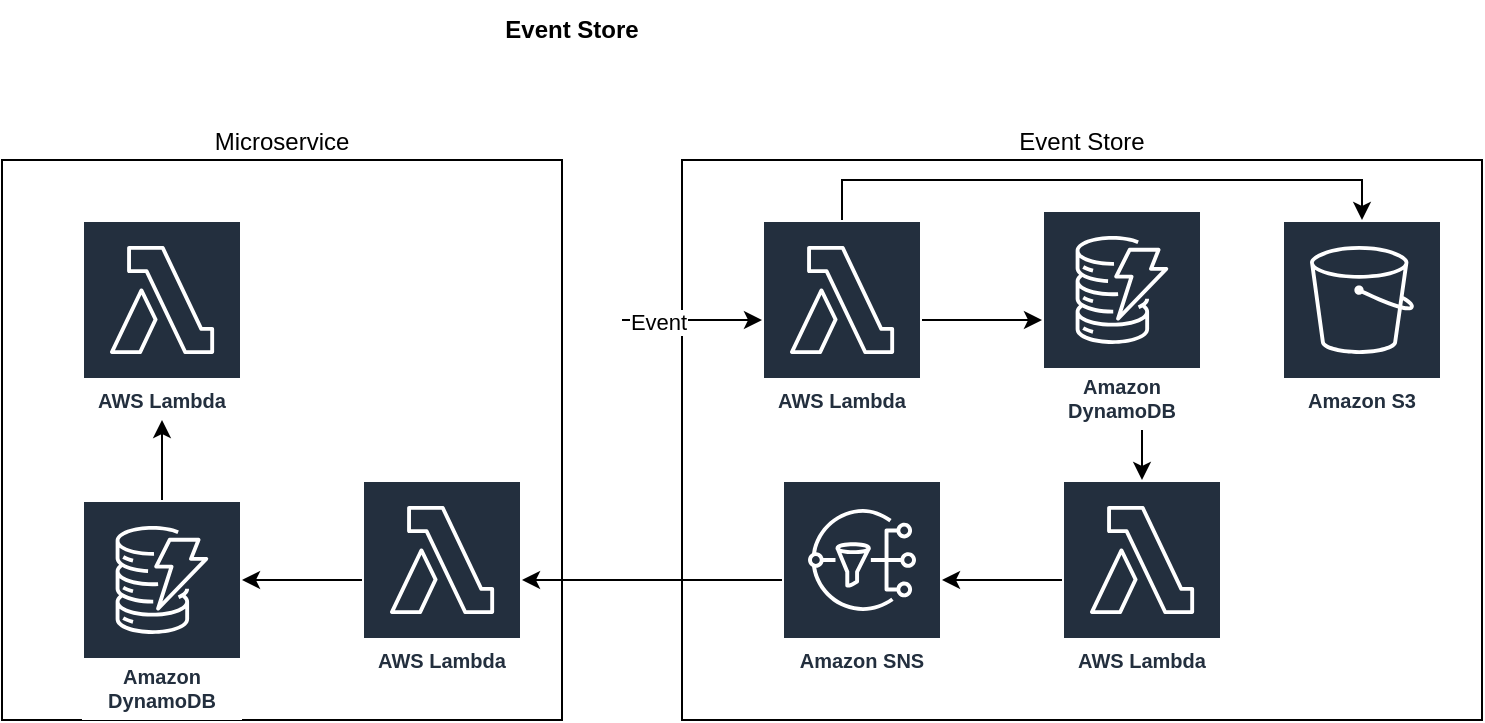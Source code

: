 <mxfile version="19.0.2" type="device"><diagram id="8x9YqXa1STcA--qOeupV" name="Page-1"><mxGraphModel dx="942" dy="695" grid="1" gridSize="10" guides="1" tooltips="1" connect="1" arrows="1" fold="1" page="1" pageScale="1" pageWidth="850" pageHeight="1100" math="0" shadow="0"><root><mxCell id="0"/><mxCell id="1" parent="0"/><mxCell id="AZ2iVfYKdk_4mc7PzCDs-11" value="Event Store" style="rounded=0;whiteSpace=wrap;html=1;labelPosition=center;verticalLabelPosition=top;align=center;verticalAlign=bottom;" vertex="1" parent="1"><mxGeometry x="490" y="190" width="400" height="280" as="geometry"/></mxCell><mxCell id="AZ2iVfYKdk_4mc7PzCDs-9" value="Microservice" style="rounded=0;whiteSpace=wrap;html=1;verticalAlign=bottom;labelPosition=center;verticalLabelPosition=top;align=center;" vertex="1" parent="1"><mxGeometry x="150" y="190" width="280" height="280" as="geometry"/></mxCell><mxCell id="AZ2iVfYKdk_4mc7PzCDs-1" value="Event Store" style="text;html=1;strokeColor=none;fillColor=none;align=center;verticalAlign=middle;whiteSpace=wrap;rounded=0;fontStyle=1" vertex="1" parent="1"><mxGeometry x="380" y="110" width="110" height="30" as="geometry"/></mxCell><mxCell id="AZ2iVfYKdk_4mc7PzCDs-2" value="AWS Lambda" style="sketch=0;outlineConnect=0;fontColor=#232F3E;gradientColor=none;strokeColor=#ffffff;fillColor=#232F3E;dashed=0;verticalLabelPosition=middle;verticalAlign=bottom;align=center;html=1;whiteSpace=wrap;fontSize=10;fontStyle=1;spacing=3;shape=mxgraph.aws4.productIcon;prIcon=mxgraph.aws4.lambda;" vertex="1" parent="1"><mxGeometry x="190" y="220" width="80" height="100" as="geometry"/></mxCell><mxCell id="AZ2iVfYKdk_4mc7PzCDs-18" value="" style="edgeStyle=orthogonalEdgeStyle;rounded=0;orthogonalLoop=1;jettySize=auto;html=1;" edge="1" parent="1" source="AZ2iVfYKdk_4mc7PzCDs-3" target="AZ2iVfYKdk_4mc7PzCDs-20"><mxGeometry relative="1" as="geometry"><mxPoint x="270" y="400" as="targetPoint"/><Array as="points"><mxPoint x="290" y="400"/><mxPoint x="290" y="400"/></Array></mxGeometry></mxCell><mxCell id="AZ2iVfYKdk_4mc7PzCDs-3" value="AWS Lambda" style="sketch=0;outlineConnect=0;fontColor=#232F3E;gradientColor=none;strokeColor=#ffffff;fillColor=#232F3E;dashed=0;verticalLabelPosition=middle;verticalAlign=bottom;align=center;html=1;whiteSpace=wrap;fontSize=10;fontStyle=1;spacing=3;shape=mxgraph.aws4.productIcon;prIcon=mxgraph.aws4.lambda;" vertex="1" parent="1"><mxGeometry x="330" y="350" width="80" height="100" as="geometry"/></mxCell><mxCell id="AZ2iVfYKdk_4mc7PzCDs-13" value="" style="edgeStyle=orthogonalEdgeStyle;rounded=0;orthogonalLoop=1;jettySize=auto;html=1;" edge="1" parent="1" source="AZ2iVfYKdk_4mc7PzCDs-4" target="AZ2iVfYKdk_4mc7PzCDs-6"><mxGeometry relative="1" as="geometry"><Array as="points"><mxPoint x="570" y="200"/><mxPoint x="830" y="200"/></Array></mxGeometry></mxCell><mxCell id="AZ2iVfYKdk_4mc7PzCDs-14" value="" style="edgeStyle=orthogonalEdgeStyle;rounded=0;orthogonalLoop=1;jettySize=auto;html=1;" edge="1" parent="1" source="AZ2iVfYKdk_4mc7PzCDs-4" target="AZ2iVfYKdk_4mc7PzCDs-7"><mxGeometry relative="1" as="geometry"/></mxCell><mxCell id="AZ2iVfYKdk_4mc7PzCDs-4" value="AWS Lambda" style="sketch=0;outlineConnect=0;fontColor=#232F3E;gradientColor=none;strokeColor=#ffffff;fillColor=#232F3E;dashed=0;verticalLabelPosition=middle;verticalAlign=bottom;align=center;html=1;whiteSpace=wrap;fontSize=10;fontStyle=1;spacing=3;shape=mxgraph.aws4.productIcon;prIcon=mxgraph.aws4.lambda;" vertex="1" parent="1"><mxGeometry x="530" y="220" width="80" height="100" as="geometry"/></mxCell><mxCell id="AZ2iVfYKdk_4mc7PzCDs-6" value="Amazon S3" style="sketch=0;outlineConnect=0;fontColor=#232F3E;gradientColor=none;strokeColor=#ffffff;fillColor=#232F3E;dashed=0;verticalLabelPosition=middle;verticalAlign=bottom;align=center;html=1;whiteSpace=wrap;fontSize=10;fontStyle=1;spacing=3;shape=mxgraph.aws4.productIcon;prIcon=mxgraph.aws4.s3;" vertex="1" parent="1"><mxGeometry x="790" y="220" width="80" height="100" as="geometry"/></mxCell><mxCell id="AZ2iVfYKdk_4mc7PzCDs-15" value="" style="edgeStyle=orthogonalEdgeStyle;rounded=0;orthogonalLoop=1;jettySize=auto;html=1;" edge="1" parent="1" source="AZ2iVfYKdk_4mc7PzCDs-7" target="AZ2iVfYKdk_4mc7PzCDs-10"><mxGeometry relative="1" as="geometry"><Array as="points"><mxPoint x="720" y="340"/><mxPoint x="720" y="340"/></Array></mxGeometry></mxCell><mxCell id="AZ2iVfYKdk_4mc7PzCDs-7" value="Amazon DynamoDB" style="sketch=0;outlineConnect=0;fontColor=#232F3E;gradientColor=none;strokeColor=#ffffff;fillColor=#232F3E;dashed=0;verticalLabelPosition=middle;verticalAlign=bottom;align=center;html=1;whiteSpace=wrap;fontSize=10;fontStyle=1;spacing=3;shape=mxgraph.aws4.productIcon;prIcon=mxgraph.aws4.dynamodb;" vertex="1" parent="1"><mxGeometry x="670" y="215" width="80" height="110" as="geometry"/></mxCell><mxCell id="AZ2iVfYKdk_4mc7PzCDs-17" value="" style="edgeStyle=orthogonalEdgeStyle;rounded=0;orthogonalLoop=1;jettySize=auto;html=1;" edge="1" parent="1" source="AZ2iVfYKdk_4mc7PzCDs-8" target="AZ2iVfYKdk_4mc7PzCDs-3"><mxGeometry relative="1" as="geometry"/></mxCell><mxCell id="AZ2iVfYKdk_4mc7PzCDs-8" value="Amazon SNS" style="sketch=0;outlineConnect=0;fontColor=#232F3E;gradientColor=none;strokeColor=#ffffff;fillColor=#232F3E;dashed=0;verticalLabelPosition=middle;verticalAlign=bottom;align=center;html=1;whiteSpace=wrap;fontSize=10;fontStyle=1;spacing=3;shape=mxgraph.aws4.productIcon;prIcon=mxgraph.aws4.sns;" vertex="1" parent="1"><mxGeometry x="540" y="350" width="80" height="100" as="geometry"/></mxCell><mxCell id="AZ2iVfYKdk_4mc7PzCDs-16" value="" style="edgeStyle=orthogonalEdgeStyle;rounded=0;orthogonalLoop=1;jettySize=auto;html=1;" edge="1" parent="1" source="AZ2iVfYKdk_4mc7PzCDs-10" target="AZ2iVfYKdk_4mc7PzCDs-8"><mxGeometry relative="1" as="geometry"/></mxCell><mxCell id="AZ2iVfYKdk_4mc7PzCDs-10" value="AWS Lambda" style="sketch=0;outlineConnect=0;fontColor=#232F3E;gradientColor=none;strokeColor=#ffffff;fillColor=#232F3E;dashed=0;verticalLabelPosition=middle;verticalAlign=bottom;align=center;html=1;whiteSpace=wrap;fontSize=10;fontStyle=1;spacing=3;shape=mxgraph.aws4.productIcon;prIcon=mxgraph.aws4.lambda;" vertex="1" parent="1"><mxGeometry x="680" y="350" width="80" height="100" as="geometry"/></mxCell><mxCell id="AZ2iVfYKdk_4mc7PzCDs-12" value="" style="endArrow=classic;html=1;rounded=0;" edge="1" parent="1" target="AZ2iVfYKdk_4mc7PzCDs-4"><mxGeometry width="50" height="50" relative="1" as="geometry"><mxPoint x="460" y="270" as="sourcePoint"/><mxPoint x="480" y="330" as="targetPoint"/></mxGeometry></mxCell><mxCell id="AZ2iVfYKdk_4mc7PzCDs-22" value="Event" style="edgeLabel;html=1;align=center;verticalAlign=middle;resizable=0;points=[];" vertex="1" connectable="0" parent="AZ2iVfYKdk_4mc7PzCDs-12"><mxGeometry x="-0.486" y="-1" relative="1" as="geometry"><mxPoint as="offset"/></mxGeometry></mxCell><mxCell id="AZ2iVfYKdk_4mc7PzCDs-21" value="" style="edgeStyle=orthogonalEdgeStyle;rounded=0;orthogonalLoop=1;jettySize=auto;html=1;" edge="1" parent="1" source="AZ2iVfYKdk_4mc7PzCDs-20" target="AZ2iVfYKdk_4mc7PzCDs-2"><mxGeometry relative="1" as="geometry"/></mxCell><mxCell id="AZ2iVfYKdk_4mc7PzCDs-20" value="Amazon DynamoDB" style="sketch=0;outlineConnect=0;fontColor=#232F3E;gradientColor=none;strokeColor=#ffffff;fillColor=#232F3E;dashed=0;verticalLabelPosition=middle;verticalAlign=bottom;align=center;html=1;whiteSpace=wrap;fontSize=10;fontStyle=1;spacing=3;shape=mxgraph.aws4.productIcon;prIcon=mxgraph.aws4.dynamodb;" vertex="1" parent="1"><mxGeometry x="190" y="360" width="80" height="110" as="geometry"/></mxCell></root></mxGraphModel></diagram></mxfile>